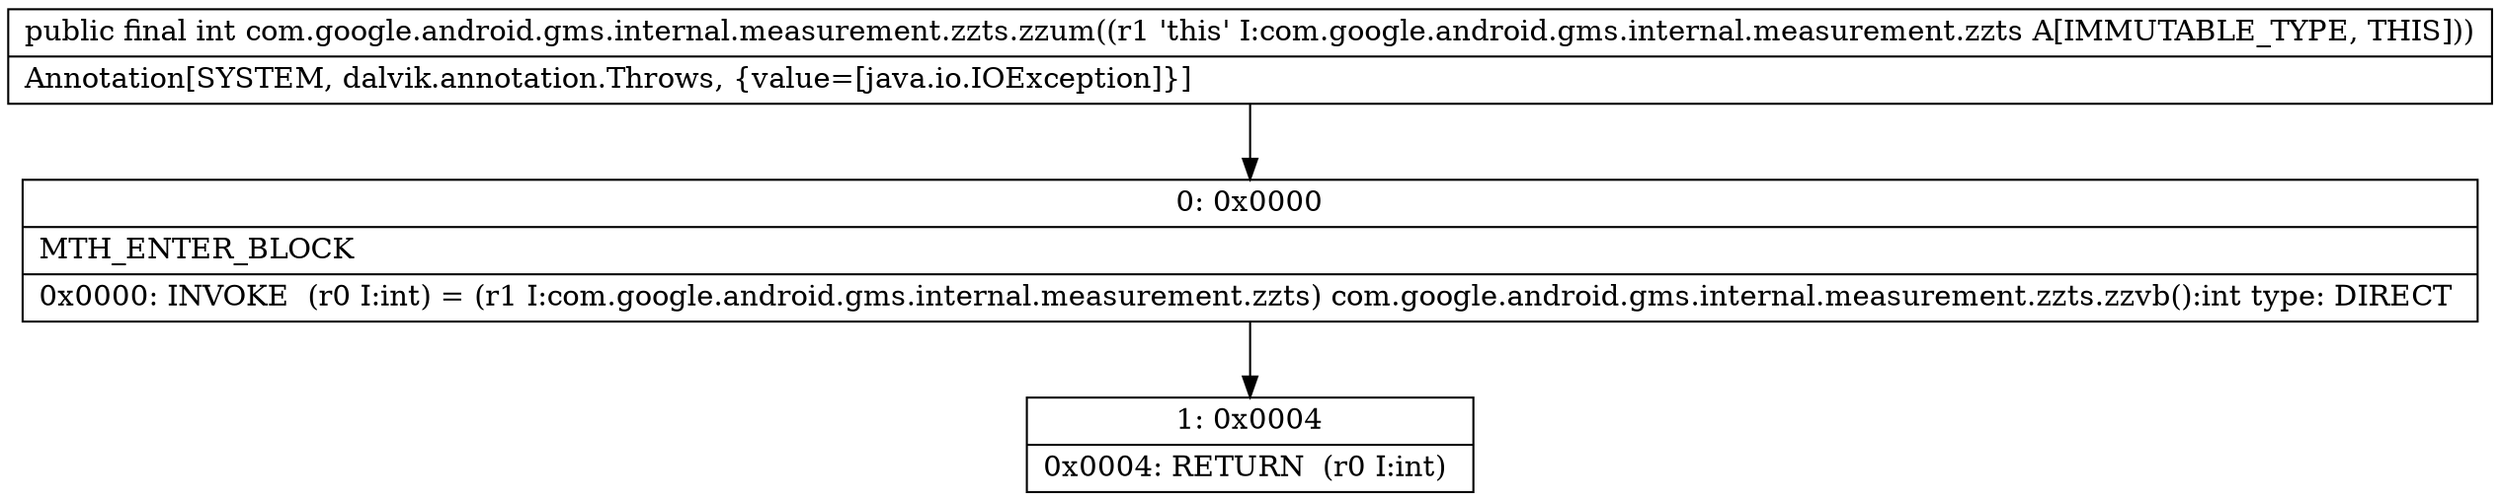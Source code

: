 digraph "CFG forcom.google.android.gms.internal.measurement.zzts.zzum()I" {
Node_0 [shape=record,label="{0\:\ 0x0000|MTH_ENTER_BLOCK\l|0x0000: INVOKE  (r0 I:int) = (r1 I:com.google.android.gms.internal.measurement.zzts) com.google.android.gms.internal.measurement.zzts.zzvb():int type: DIRECT \l}"];
Node_1 [shape=record,label="{1\:\ 0x0004|0x0004: RETURN  (r0 I:int) \l}"];
MethodNode[shape=record,label="{public final int com.google.android.gms.internal.measurement.zzts.zzum((r1 'this' I:com.google.android.gms.internal.measurement.zzts A[IMMUTABLE_TYPE, THIS]))  | Annotation[SYSTEM, dalvik.annotation.Throws, \{value=[java.io.IOException]\}]\l}"];
MethodNode -> Node_0;
Node_0 -> Node_1;
}

